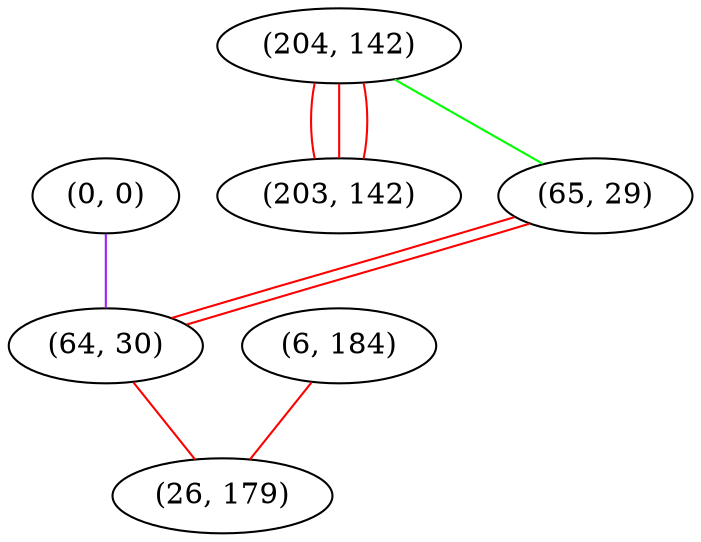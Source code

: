 graph "" {
"(0, 0)";
"(204, 142)";
"(6, 184)";
"(203, 142)";
"(65, 29)";
"(64, 30)";
"(26, 179)";
"(0, 0)" -- "(64, 30)"  [color=purple, key=0, weight=4];
"(204, 142)" -- "(65, 29)"  [color=green, key=0, weight=2];
"(204, 142)" -- "(203, 142)"  [color=red, key=0, weight=1];
"(204, 142)" -- "(203, 142)"  [color=red, key=1, weight=1];
"(204, 142)" -- "(203, 142)"  [color=red, key=2, weight=1];
"(6, 184)" -- "(26, 179)"  [color=red, key=0, weight=1];
"(65, 29)" -- "(64, 30)"  [color=red, key=0, weight=1];
"(65, 29)" -- "(64, 30)"  [color=red, key=1, weight=1];
"(64, 30)" -- "(26, 179)"  [color=red, key=0, weight=1];
}
